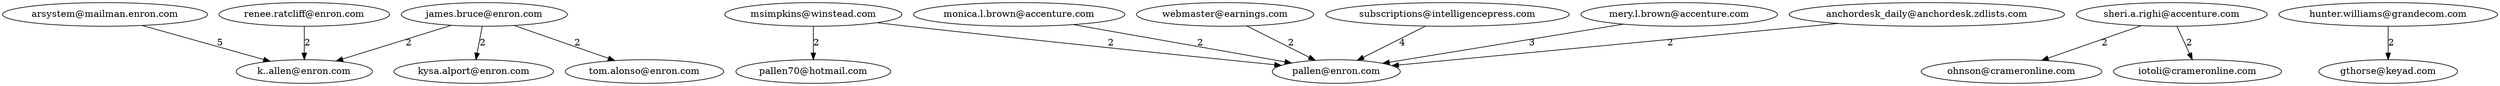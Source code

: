 digraph {
	"arsystem@mailman.enron.com" [label="arsystem@mailman.enron.com"]
	"k..allen@enron.com" [label="k..allen@enron.com"]
	"arsystem@mailman.enron.com" -> "k..allen@enron.com" [label=5]
	"james.bruce@enron.com" [label="james.bruce@enron.com"]
	"k..allen@enron.com" [label="k..allen@enron.com"]
	"james.bruce@enron.com" -> "k..allen@enron.com" [label=2]
	"james.bruce@enron.com" [label="james.bruce@enron.com"]
	"tom.alonso@enron.com" [label="tom.alonso@enron.com"]
	"james.bruce@enron.com" -> "tom.alonso@enron.com" [label=2]
	"james.bruce@enron.com" [label="james.bruce@enron.com"]
	"kysa.alport@enron.com" [label="kysa.alport@enron.com"]
	"james.bruce@enron.com" -> "kysa.alport@enron.com" [label=2]
	"anchordesk_daily@anchordesk.zdlists.com" [label="anchordesk_daily@anchordesk.zdlists.com"]
	"pallen@enron.com" [label="pallen@enron.com"]
	"anchordesk_daily@anchordesk.zdlists.com" -> "pallen@enron.com" [label=2]
	"sheri.a.righi@accenture.com" [label="sheri.a.righi@accenture.com"]
	"ohnson@crameronline.com" [label="ohnson@crameronline.com"]
	"sheri.a.righi@accenture.com" -> "ohnson@crameronline.com" [label=2]
	"sheri.a.righi@accenture.com" [label="sheri.a.righi@accenture.com"]
	"iotoli@crameronline.com" [label="iotoli@crameronline.com"]
	"sheri.a.righi@accenture.com" -> "iotoli@crameronline.com" [label=2]
	"msimpkins@winstead.com" [label="msimpkins@winstead.com"]
	"pallen@enron.com" [label="pallen@enron.com"]
	"msimpkins@winstead.com" -> "pallen@enron.com" [label=2]
	"msimpkins@winstead.com" [label="msimpkins@winstead.com"]
	"pallen70@hotmail.com" [label="pallen70@hotmail.com"]
	"msimpkins@winstead.com" -> "pallen70@hotmail.com" [label=2]
	"monica.l.brown@accenture.com" [label="monica.l.brown@accenture.com"]
	"pallen@enron.com" [label="pallen@enron.com"]
	"monica.l.brown@accenture.com" -> "pallen@enron.com" [label=2]
	"hunter.williams@grandecom.com" [label="hunter.williams@grandecom.com"]
	"gthorse@keyad.com" [label="gthorse@keyad.com"]
	"hunter.williams@grandecom.com" -> "gthorse@keyad.com" [label=2]
	"webmaster@earnings.com" [label="webmaster@earnings.com"]
	"pallen@enron.com" [label="pallen@enron.com"]
	"webmaster@earnings.com" -> "pallen@enron.com" [label=2]
	"subscriptions@intelligencepress.com" [label="subscriptions@intelligencepress.com"]
	"pallen@enron.com" [label="pallen@enron.com"]
	"subscriptions@intelligencepress.com" -> "pallen@enron.com" [label=4]
	"mery.l.brown@accenture.com" [label="mery.l.brown@accenture.com"]
	"pallen@enron.com" [label="pallen@enron.com"]
	"mery.l.brown@accenture.com" -> "pallen@enron.com" [label=3]
	"renee.ratcliff@enron.com" [label="renee.ratcliff@enron.com"]
	"k..allen@enron.com" [label="k..allen@enron.com"]
	"renee.ratcliff@enron.com" -> "k..allen@enron.com" [label=2]
}
